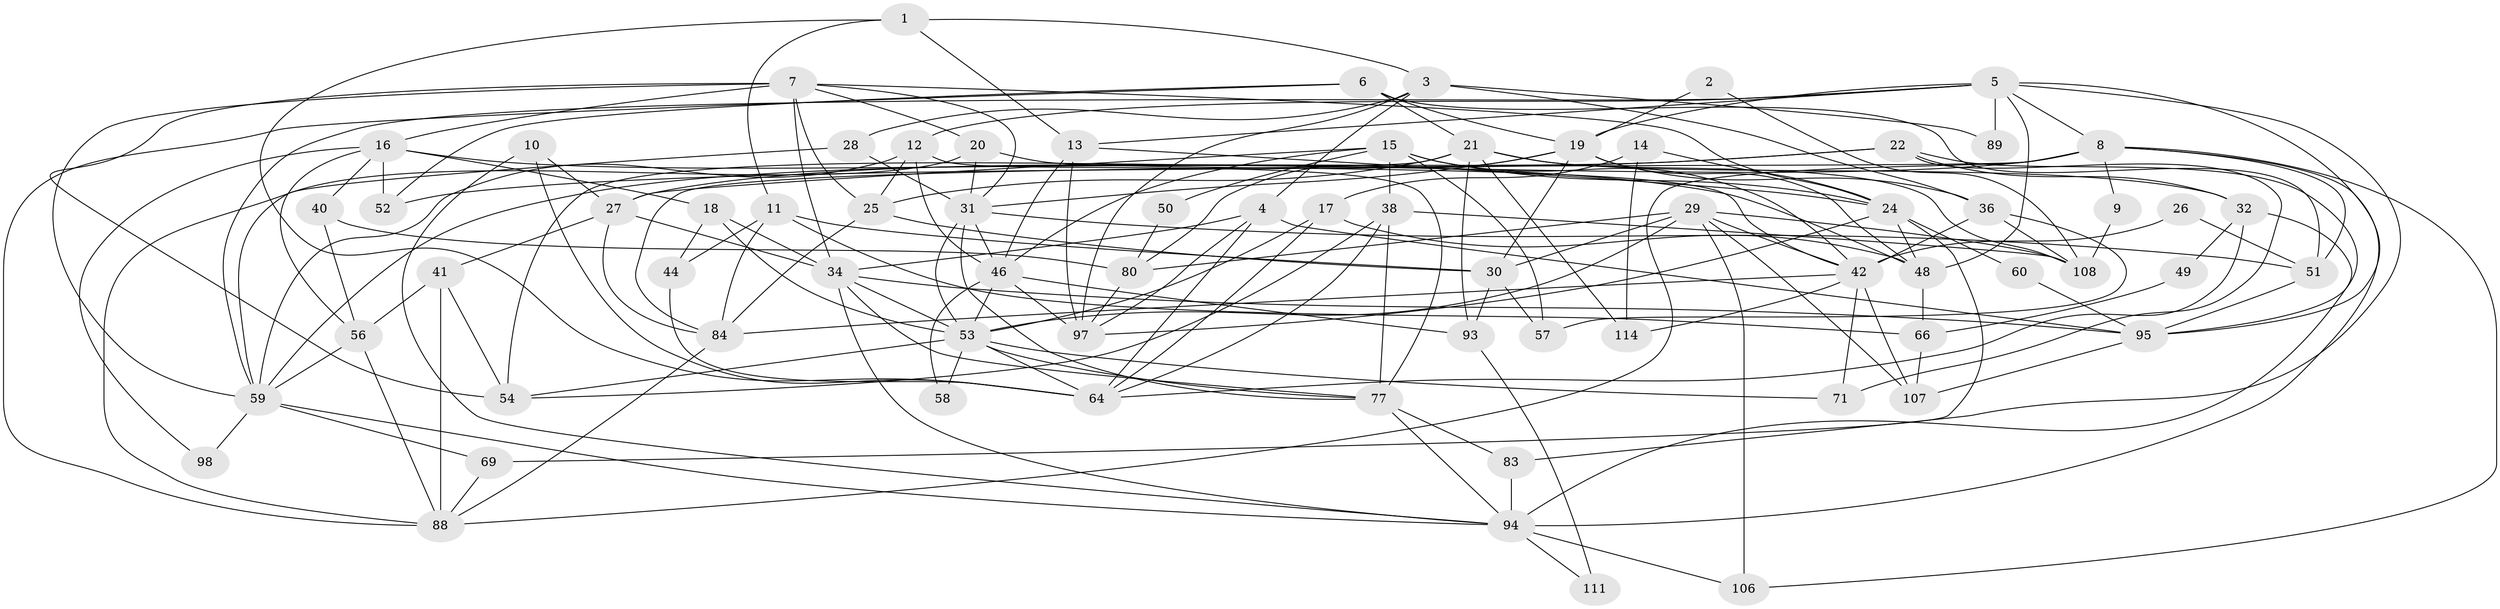 // Generated by graph-tools (version 1.1) at 2025/24/03/03/25 07:24:01]
// undirected, 71 vertices, 180 edges
graph export_dot {
graph [start="1"]
  node [color=gray90,style=filled];
  1 [super="+72"];
  2;
  3 [super="+37"];
  4;
  5 [super="+79"];
  6 [super="+76"];
  7 [super="+85"];
  8 [super="+68"];
  9;
  10;
  11;
  12 [super="+102"];
  13 [super="+23"];
  14;
  15 [super="+103"];
  16 [super="+75"];
  17 [super="+45"];
  18 [super="+101"];
  19 [super="+39"];
  20 [super="+73"];
  21 [super="+35"];
  22 [super="+43"];
  24 [super="+87"];
  25 [super="+92"];
  26;
  27 [super="+91"];
  28 [super="+33"];
  29 [super="+100"];
  30 [super="+63"];
  31 [super="+55"];
  32 [super="+74"];
  34 [super="+47"];
  36;
  38 [super="+62"];
  40 [super="+96"];
  41;
  42 [super="+81"];
  44;
  46 [super="+67"];
  48 [super="+86"];
  49;
  50;
  51;
  52;
  53 [super="+78"];
  54 [super="+61"];
  56 [super="+70"];
  57 [super="+105"];
  58;
  59 [super="+65"];
  60;
  64 [super="+82"];
  66;
  69;
  71;
  77 [super="+104"];
  80;
  83;
  84 [super="+90"];
  88 [super="+99"];
  89;
  93;
  94 [super="+112"];
  95 [super="+110"];
  97 [super="+113"];
  98;
  106;
  107;
  108 [super="+109"];
  111;
  114;
  1 -- 11;
  1 -- 3;
  1 -- 64;
  1 -- 13;
  2 -- 108;
  2 -- 19;
  3 -- 4;
  3 -- 36;
  3 -- 89 [weight=2];
  3 -- 28;
  3 -- 97;
  4 -- 97;
  4 -- 34;
  4 -- 64;
  4 -- 95;
  5 -- 48;
  5 -- 95;
  5 -- 8;
  5 -- 13;
  5 -- 83;
  5 -- 89;
  5 -- 12;
  5 -- 19;
  5 -- 59;
  6 -- 19;
  6 -- 51;
  6 -- 52;
  6 -- 21;
  6 -- 88;
  7 -- 34;
  7 -- 31;
  7 -- 16;
  7 -- 54;
  7 -- 24;
  7 -- 20;
  7 -- 59;
  7 -- 25;
  8 -- 51;
  8 -- 9;
  8 -- 27;
  8 -- 88;
  8 -- 106;
  8 -- 94;
  8 -- 84;
  9 -- 108;
  10 -- 27;
  10 -- 94;
  10 -- 64;
  11 -- 66;
  11 -- 30;
  11 -- 44;
  11 -- 84;
  12 -- 46;
  12 -- 25;
  12 -- 77;
  12 -- 59;
  13 -- 97 [weight=2];
  13 -- 24;
  13 -- 46;
  14 -- 114;
  14 -- 17;
  14 -- 24;
  15 -- 46;
  15 -- 24;
  15 -- 50;
  15 -- 38;
  15 -- 57;
  15 -- 42;
  15 -- 27;
  16 -- 52;
  16 -- 18;
  16 -- 40;
  16 -- 48;
  16 -- 98;
  16 -- 56;
  17 -- 53;
  17 -- 64;
  17 -- 48;
  18 -- 44;
  18 -- 34;
  18 -- 53;
  19 -- 31;
  19 -- 80;
  19 -- 30;
  19 -- 36;
  19 -- 48;
  20 -- 31;
  20 -- 88;
  20 -- 42;
  21 -- 114;
  21 -- 32;
  21 -- 93;
  21 -- 54;
  21 -- 108;
  21 -- 25;
  22 -- 59;
  22 -- 32;
  22 -- 95;
  22 -- 52;
  22 -- 71;
  24 -- 60;
  24 -- 48;
  24 -- 97;
  24 -- 69;
  25 -- 30;
  25 -- 84;
  26 -- 51;
  26 -- 42;
  27 -- 84;
  27 -- 41;
  27 -- 34;
  28 -- 59;
  28 -- 31;
  29 -- 42;
  29 -- 106;
  29 -- 107;
  29 -- 80;
  29 -- 108;
  29 -- 53;
  29 -- 30;
  30 -- 93;
  30 -- 57;
  31 -- 77;
  31 -- 51;
  31 -- 53;
  31 -- 46 [weight=2];
  32 -- 64;
  32 -- 49;
  32 -- 94;
  34 -- 95;
  34 -- 53;
  34 -- 77;
  34 -- 94;
  36 -- 42;
  36 -- 57;
  36 -- 108;
  38 -- 77;
  38 -- 54;
  38 -- 64;
  38 -- 108;
  40 -- 80;
  40 -- 56;
  41 -- 54;
  41 -- 56;
  41 -- 88;
  42 -- 71;
  42 -- 114;
  42 -- 107;
  42 -- 84;
  44 -- 64;
  46 -- 53;
  46 -- 97;
  46 -- 93;
  46 -- 58;
  48 -- 66;
  49 -- 66;
  50 -- 80;
  51 -- 95;
  53 -- 71;
  53 -- 77;
  53 -- 54;
  53 -- 58;
  53 -- 64;
  56 -- 88;
  56 -- 59;
  59 -- 69;
  59 -- 98;
  59 -- 94;
  60 -- 95;
  66 -- 107;
  69 -- 88;
  77 -- 83;
  77 -- 94;
  80 -- 97;
  83 -- 94;
  84 -- 88;
  93 -- 111;
  94 -- 106;
  94 -- 111;
  95 -- 107;
}
